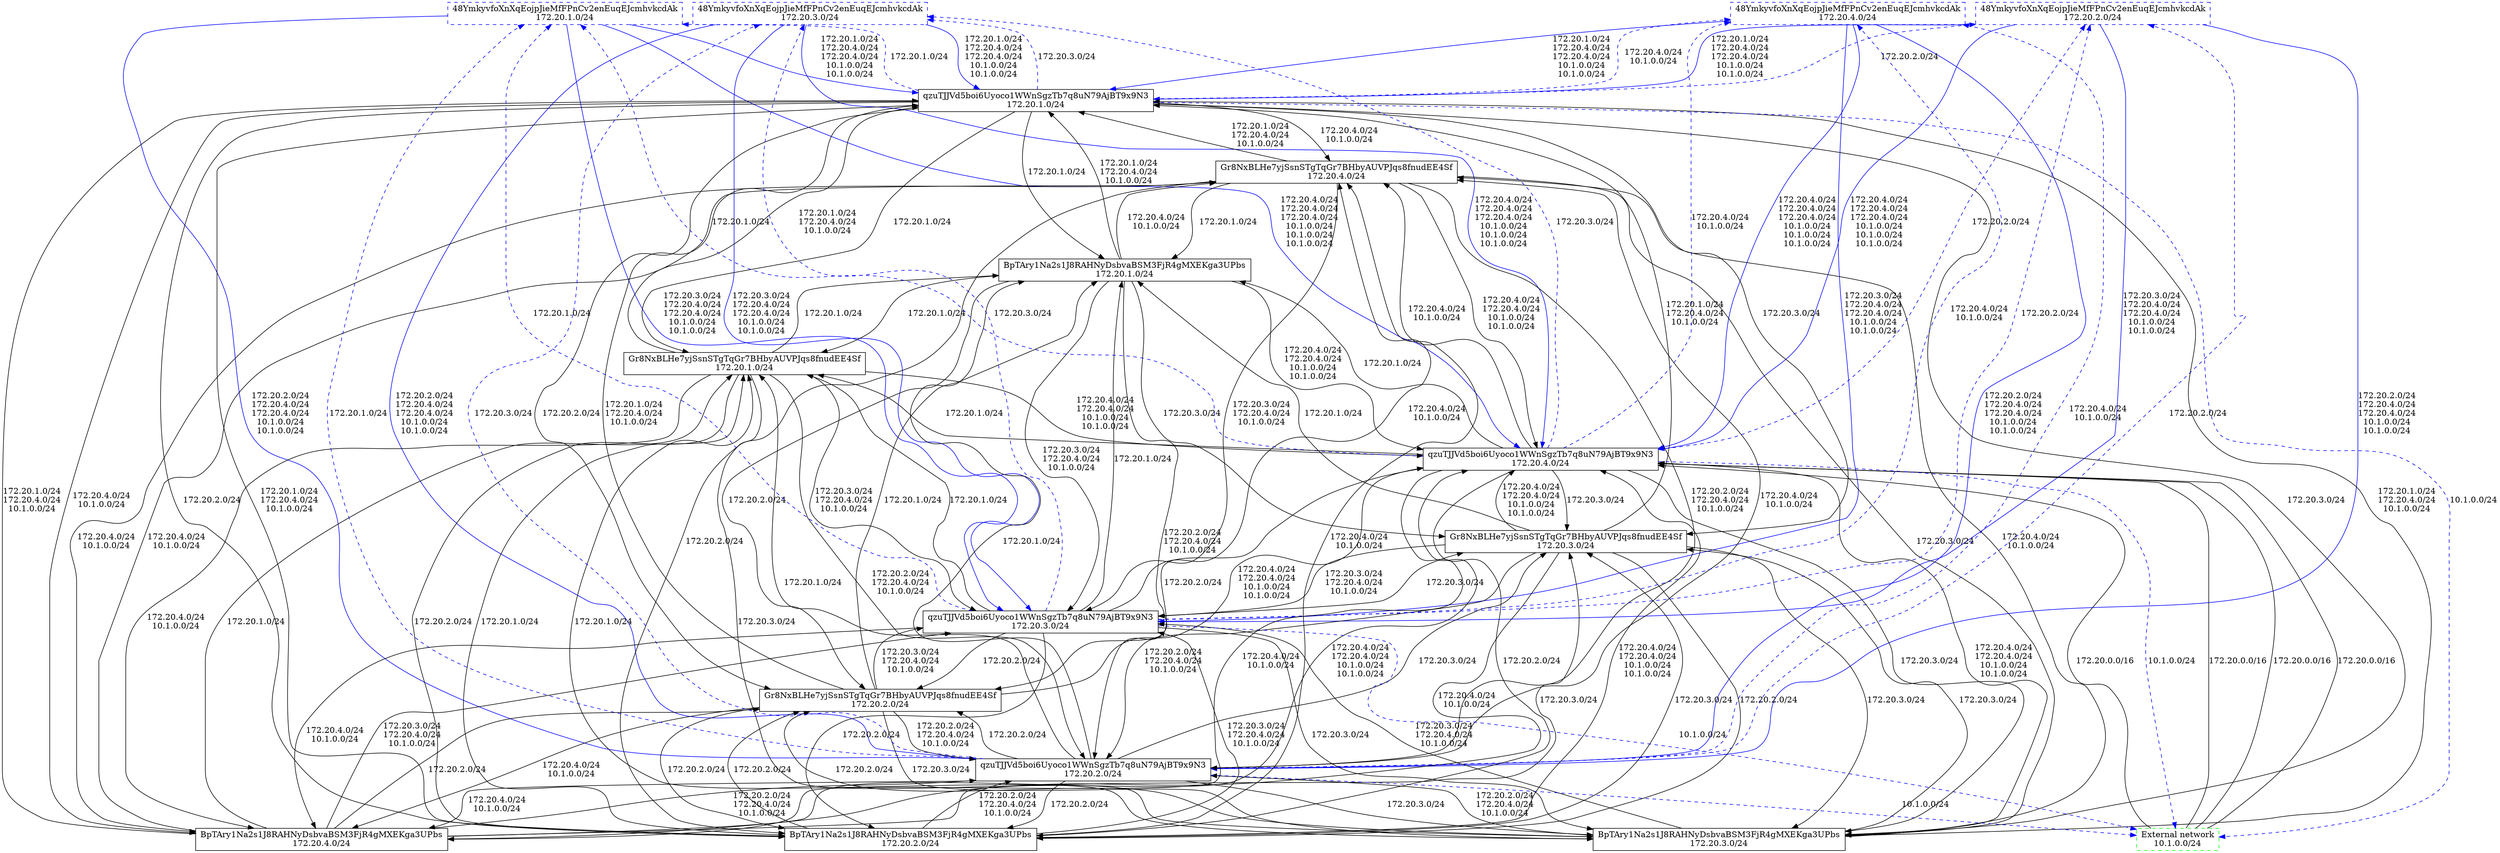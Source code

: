 digraph  {
	
	n3[color="blue",label="48YmkyvfoXnXqEojpJieMfFPnCv2enEuqEJcmhvkcdAk\n172.20.1.0/24",shape="box",style="dashed"];
	n7[color="blue",label="48YmkyvfoXnXqEojpJieMfFPnCv2enEuqEJcmhvkcdAk\n172.20.2.0/24",shape="box",style="dashed"];
	n11[color="blue",label="48YmkyvfoXnXqEojpJieMfFPnCv2enEuqEJcmhvkcdAk\n172.20.3.0/24",shape="box",style="dashed"];
	n15[color="blue",label="48YmkyvfoXnXqEojpJieMfFPnCv2enEuqEJcmhvkcdAk\n172.20.4.0/24",shape="box",style="dashed"];
	n4[label="BpTAry1Na2s1J8RAHNyDsbvaBSM3FjR4gMXEKga3UPbs\n172.20.1.0/24",shape="box"];
	n8[label="BpTAry1Na2s1J8RAHNyDsbvaBSM3FjR4gMXEKga3UPbs\n172.20.2.0/24",shape="box"];
	n12[label="BpTAry1Na2s1J8RAHNyDsbvaBSM3FjR4gMXEKga3UPbs\n172.20.3.0/24",shape="box"];
	n16[label="BpTAry1Na2s1J8RAHNyDsbvaBSM3FjR4gMXEKga3UPbs\n172.20.4.0/24",shape="box"];
	n17[color="green",label="External network\n10.1.0.0/24",shape="box",style="dashed"];
	n2[label="Gr8NxBLHe7yjSsnSTgTqGr7BHbyAUVPJqs8fnudEE4Sf\n172.20.1.0/24",shape="box"];
	n6[label="Gr8NxBLHe7yjSsnSTgTqGr7BHbyAUVPJqs8fnudEE4Sf\n172.20.2.0/24",shape="box"];
	n10[label="Gr8NxBLHe7yjSsnSTgTqGr7BHbyAUVPJqs8fnudEE4Sf\n172.20.3.0/24",shape="box"];
	n14[label="Gr8NxBLHe7yjSsnSTgTqGr7BHbyAUVPJqs8fnudEE4Sf\n172.20.4.0/24",shape="box"];
	n1[label="qzuTJJVd5boi6Uyoco1WWnSgzTb7q8uN79AjBT9x9N3\n172.20.1.0/24",shape="box"];
	n5[label="qzuTJJVd5boi6Uyoco1WWnSgzTb7q8uN79AjBT9x9N3\n172.20.2.0/24",shape="box"];
	n9[label="qzuTJJVd5boi6Uyoco1WWnSgzTb7q8uN79AjBT9x9N3\n172.20.3.0/24",shape="box"];
	n13[label="qzuTJJVd5boi6Uyoco1WWnSgzTb7q8uN79AjBT9x9N3\n172.20.4.0/24",shape="box"];
	n3->n1[color="blue",label="172.20.1.0/24\n172.20.4.0/24\n172.20.4.0/24\n10.1.0.0/24\n10.1.0.0/24"];
	n3->n5[color="blue",label="172.20.2.0/24\n172.20.4.0/24\n172.20.4.0/24\n10.1.0.0/24\n10.1.0.0/24"];
	n3->n9[color="blue",label="172.20.3.0/24\n172.20.4.0/24\n172.20.4.0/24\n10.1.0.0/24\n10.1.0.0/24"];
	n3->n13[color="blue",label="172.20.4.0/24\n172.20.4.0/24\n172.20.4.0/24\n10.1.0.0/24\n10.1.0.0/24\n10.1.0.0/24"];
	n7->n1[color="blue",label="172.20.1.0/24\n172.20.4.0/24\n172.20.4.0/24\n10.1.0.0/24\n10.1.0.0/24"];
	n7->n5[color="blue",label="172.20.2.0/24\n172.20.4.0/24\n172.20.4.0/24\n10.1.0.0/24\n10.1.0.0/24"];
	n7->n9[color="blue",label="172.20.3.0/24\n172.20.4.0/24\n172.20.4.0/24\n10.1.0.0/24\n10.1.0.0/24"];
	n7->n13[color="blue",label="172.20.4.0/24\n172.20.4.0/24\n172.20.4.0/24\n10.1.0.0/24\n10.1.0.0/24\n10.1.0.0/24"];
	n11->n1[color="blue",label="172.20.1.0/24\n172.20.4.0/24\n172.20.4.0/24\n10.1.0.0/24\n10.1.0.0/24"];
	n11->n5[color="blue",label="172.20.2.0/24\n172.20.4.0/24\n172.20.4.0/24\n10.1.0.0/24\n10.1.0.0/24"];
	n11->n9[color="blue",label="172.20.3.0/24\n172.20.4.0/24\n172.20.4.0/24\n10.1.0.0/24\n10.1.0.0/24"];
	n11->n13[color="blue",label="172.20.4.0/24\n172.20.4.0/24\n172.20.4.0/24\n10.1.0.0/24\n10.1.0.0/24\n10.1.0.0/24"];
	n15->n1[color="blue",label="172.20.1.0/24\n172.20.4.0/24\n172.20.4.0/24\n10.1.0.0/24\n10.1.0.0/24"];
	n15->n5[color="blue",label="172.20.2.0/24\n172.20.4.0/24\n172.20.4.0/24\n10.1.0.0/24\n10.1.0.0/24"];
	n15->n9[color="blue",label="172.20.3.0/24\n172.20.4.0/24\n172.20.4.0/24\n10.1.0.0/24\n10.1.0.0/24"];
	n15->n13[color="blue",label="172.20.4.0/24\n172.20.4.0/24\n172.20.4.0/24\n10.1.0.0/24\n10.1.0.0/24\n10.1.0.0/24"];
	n4->n1[label="172.20.1.0/24\n172.20.4.0/24\n10.1.0.0/24"];
	n4->n2[label="172.20.1.0/24"];
	n4->n5[label="172.20.2.0/24\n172.20.4.0/24\n10.1.0.0/24"];
	n4->n6[label="172.20.2.0/24"];
	n4->n9[label="172.20.3.0/24\n172.20.4.0/24\n10.1.0.0/24"];
	n4->n10[label="172.20.3.0/24"];
	n4->n13[label="172.20.4.0/24\n172.20.4.0/24\n10.1.0.0/24\n10.1.0.0/24"];
	n4->n14[label="172.20.4.0/24\n10.1.0.0/24"];
	n8->n1[label="172.20.1.0/24\n172.20.4.0/24\n10.1.0.0/24"];
	n8->n2[label="172.20.1.0/24"];
	n8->n5[label="172.20.2.0/24\n172.20.4.0/24\n10.1.0.0/24"];
	n8->n6[label="172.20.2.0/24"];
	n8->n9[label="172.20.3.0/24\n172.20.4.0/24\n10.1.0.0/24"];
	n8->n10[label="172.20.3.0/24"];
	n8->n13[label="172.20.4.0/24\n172.20.4.0/24\n10.1.0.0/24\n10.1.0.0/24"];
	n8->n14[label="172.20.4.0/24\n10.1.0.0/24"];
	n12->n1[label="172.20.1.0/24\n172.20.4.0/24\n10.1.0.0/24"];
	n12->n2[label="172.20.1.0/24"];
	n12->n5[label="172.20.2.0/24\n172.20.4.0/24\n10.1.0.0/24"];
	n12->n6[label="172.20.2.0/24"];
	n12->n9[label="172.20.3.0/24\n172.20.4.0/24\n10.1.0.0/24"];
	n12->n10[label="172.20.3.0/24"];
	n12->n13[label="172.20.4.0/24\n172.20.4.0/24\n10.1.0.0/24\n10.1.0.0/24"];
	n12->n14[label="172.20.4.0/24\n10.1.0.0/24"];
	n16->n1[label="172.20.1.0/24\n172.20.4.0/24\n10.1.0.0/24"];
	n16->n2[label="172.20.1.0/24"];
	n16->n5[label="172.20.2.0/24\n172.20.4.0/24\n10.1.0.0/24"];
	n16->n6[label="172.20.2.0/24"];
	n16->n9[label="172.20.3.0/24\n172.20.4.0/24\n10.1.0.0/24"];
	n16->n10[label="172.20.3.0/24"];
	n16->n13[label="172.20.4.0/24\n172.20.4.0/24\n10.1.0.0/24\n10.1.0.0/24"];
	n16->n14[label="172.20.4.0/24\n10.1.0.0/24"];
	n17->n13[label="172.20.0.0/16"];
	n17->n13[label="172.20.0.0/16"];
	n17->n13[label="172.20.0.0/16"];
	n17->n13[label="172.20.0.0/16"];
	n2->n1[label="172.20.1.0/24\n172.20.4.0/24\n10.1.0.0/24"];
	n2->n4[label="172.20.1.0/24"];
	n2->n5[label="172.20.2.0/24\n172.20.4.0/24\n10.1.0.0/24"];
	n2->n8[label="172.20.2.0/24"];
	n2->n9[label="172.20.3.0/24\n172.20.4.0/24\n10.1.0.0/24"];
	n2->n12[label="172.20.3.0/24"];
	n2->n13[label="172.20.4.0/24\n172.20.4.0/24\n10.1.0.0/24\n10.1.0.0/24"];
	n2->n16[label="172.20.4.0/24\n10.1.0.0/24"];
	n6->n1[label="172.20.1.0/24\n172.20.4.0/24\n10.1.0.0/24"];
	n6->n4[label="172.20.1.0/24"];
	n6->n5[label="172.20.2.0/24\n172.20.4.0/24\n10.1.0.0/24"];
	n6->n8[label="172.20.2.0/24"];
	n6->n9[label="172.20.3.0/24\n172.20.4.0/24\n10.1.0.0/24"];
	n6->n12[label="172.20.3.0/24"];
	n6->n13[label="172.20.4.0/24\n172.20.4.0/24\n10.1.0.0/24\n10.1.0.0/24"];
	n6->n16[label="172.20.4.0/24\n10.1.0.0/24"];
	n10->n1[label="172.20.1.0/24\n172.20.4.0/24\n10.1.0.0/24"];
	n10->n4[label="172.20.1.0/24"];
	n10->n5[label="172.20.2.0/24\n172.20.4.0/24\n10.1.0.0/24"];
	n10->n8[label="172.20.2.0/24"];
	n10->n9[label="172.20.3.0/24\n172.20.4.0/24\n10.1.0.0/24"];
	n10->n12[label="172.20.3.0/24"];
	n10->n13[label="172.20.4.0/24\n172.20.4.0/24\n10.1.0.0/24\n10.1.0.0/24"];
	n10->n16[label="172.20.4.0/24\n10.1.0.0/24"];
	n14->n1[label="172.20.1.0/24\n172.20.4.0/24\n10.1.0.0/24"];
	n14->n4[label="172.20.1.0/24"];
	n14->n5[label="172.20.2.0/24\n172.20.4.0/24\n10.1.0.0/24"];
	n14->n8[label="172.20.2.0/24"];
	n14->n9[label="172.20.3.0/24\n172.20.4.0/24\n10.1.0.0/24"];
	n14->n12[label="172.20.3.0/24"];
	n14->n13[label="172.20.4.0/24\n172.20.4.0/24\n10.1.0.0/24\n10.1.0.0/24"];
	n14->n16[label="172.20.4.0/24\n10.1.0.0/24"];
	n1->n2[label="172.20.1.0/24"];
	n1->n3[color="blue",label="172.20.1.0/24",style="dashed"];
	n1->n4[label="172.20.1.0/24"];
	n1->n6[label="172.20.2.0/24"];
	n1->n7[color="blue",label="172.20.2.0/24",style="dashed"];
	n1->n8[label="172.20.2.0/24"];
	n1->n10[label="172.20.3.0/24"];
	n1->n11[color="blue",label="172.20.3.0/24",style="dashed"];
	n1->n12[label="172.20.3.0/24"];
	n1->n14[label="172.20.4.0/24\n10.1.0.0/24"];
	n1->n15[color="blue",label="172.20.4.0/24\n10.1.0.0/24",style="dashed"];
	n1->n16[label="172.20.4.0/24\n10.1.0.0/24"];
	n1->n17[color="blue",label="10.1.0.0/24",style="dashed"];
	n5->n2[label="172.20.1.0/24"];
	n5->n3[color="blue",label="172.20.1.0/24",style="dashed"];
	n5->n4[label="172.20.1.0/24"];
	n5->n6[label="172.20.2.0/24"];
	n5->n7[color="blue",label="172.20.2.0/24",style="dashed"];
	n5->n8[label="172.20.2.0/24"];
	n5->n10[label="172.20.3.0/24"];
	n5->n11[color="blue",label="172.20.3.0/24",style="dashed"];
	n5->n12[label="172.20.3.0/24"];
	n5->n14[label="172.20.4.0/24\n10.1.0.0/24"];
	n5->n15[color="blue",label="172.20.4.0/24\n10.1.0.0/24",style="dashed"];
	n5->n16[label="172.20.4.0/24\n10.1.0.0/24"];
	n5->n17[color="blue",label="10.1.0.0/24",style="dashed"];
	n9->n2[label="172.20.1.0/24"];
	n9->n3[color="blue",label="172.20.1.0/24",style="dashed"];
	n9->n4[label="172.20.1.0/24"];
	n9->n6[label="172.20.2.0/24"];
	n9->n7[color="blue",label="172.20.2.0/24",style="dashed"];
	n9->n8[label="172.20.2.0/24"];
	n9->n10[label="172.20.3.0/24"];
	n9->n11[color="blue",label="172.20.3.0/24",style="dashed"];
	n9->n12[label="172.20.3.0/24"];
	n9->n14[label="172.20.4.0/24\n10.1.0.0/24"];
	n9->n15[color="blue",label="172.20.4.0/24\n10.1.0.0/24",style="dashed"];
	n9->n16[label="172.20.4.0/24\n10.1.0.0/24"];
	n9->n17[color="blue",label="10.1.0.0/24",style="dashed"];
	n13->n2[label="172.20.1.0/24"];
	n13->n3[color="blue",label="172.20.1.0/24",style="dashed"];
	n13->n4[label="172.20.1.0/24"];
	n13->n6[label="172.20.2.0/24"];
	n13->n7[color="blue",label="172.20.2.0/24",style="dashed"];
	n13->n8[label="172.20.2.0/24"];
	n13->n10[label="172.20.3.0/24"];
	n13->n11[color="blue",label="172.20.3.0/24",style="dashed"];
	n13->n12[label="172.20.3.0/24"];
	n13->n14[label="172.20.4.0/24\n10.1.0.0/24"];
	n13->n15[color="blue",label="172.20.4.0/24\n10.1.0.0/24",style="dashed"];
	n13->n16[label="172.20.4.0/24\n10.1.0.0/24"];
	n13->n17[color="blue",label="10.1.0.0/24",style="dashed"];
	{rank=same; n3;n7;n11;n15;};
	{rank=same; n17;n17;n17;n17;};
	
}